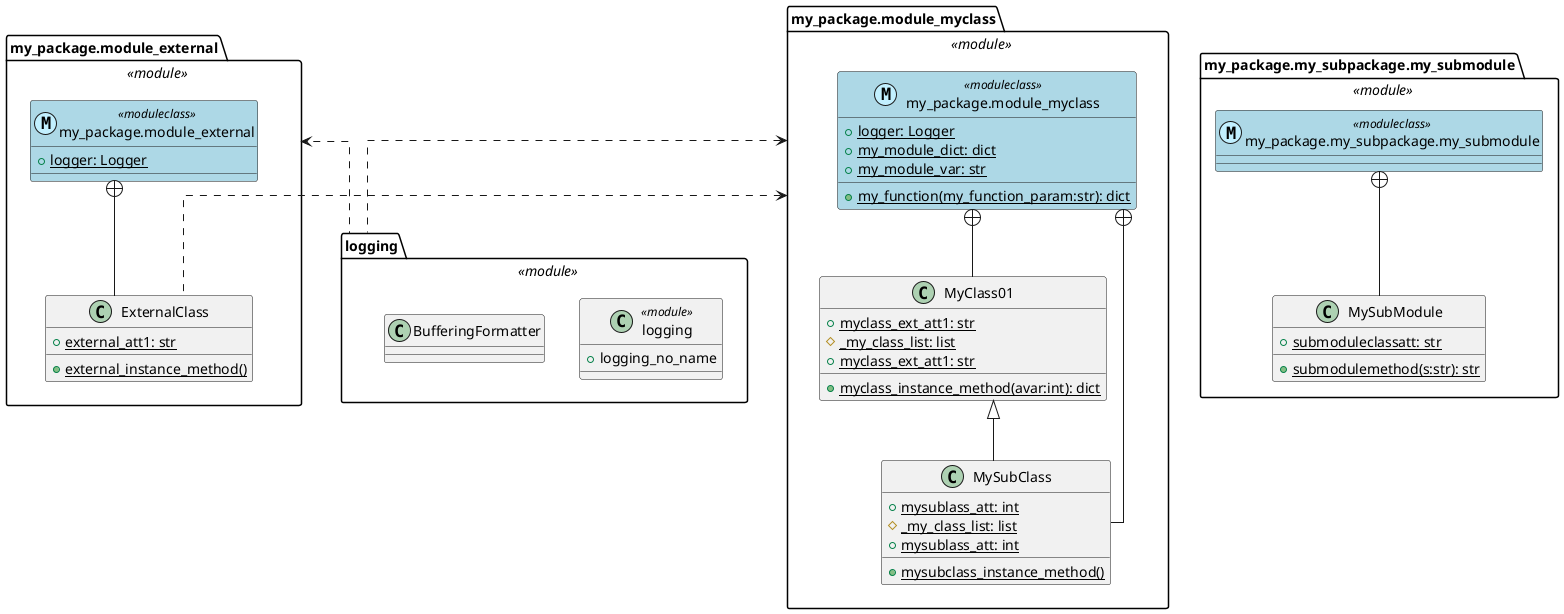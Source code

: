 @startuml
set namespaceSeparator none
skinparam linetype ortho
'skinparam linetype polyline
<style>
.moduleclass { BackgroundColor LightBlue }
</style>

'### MODULES
package "my_package.module_external" as 69a1ade40fa5357b6c722c5af2e29388 <<module>> {
class "my_package.module_external" as e4c16c1e9712dfc1ec759b255265e821 << (M,APPLICATION) moduleclass >> {
{field} {static} +logger: Logger
}
class "ExternalClass" as 2833e8af5a195cc59b300bccaacdd18e {
{field} {static} +external_att1: str
{method} {static} +external_instance_method()
}
}
e4c16c1e9712dfc1ec759b255265e821 +-- 2833e8af5a195cc59b300bccaacdd18e

package "my_package.module_myclass" as b26ce2cc084f9bdc080f310ad4668cb9 <<module>> {
class "my_package.module_myclass" as 3c547bbf933e560be75f78a175f9dc23 << (M,APPLICATION) moduleclass >> {
{field} {static} +logger: Logger
{field} {static} +my_module_dict: dict
{field} {static} +my_module_var: str
{method} {static} +my_function(my_function_param:str): dict
}
class "MyClass01" as 6573b34ebd9e018f0eddd2d587978665 {
{field} {static} +myclass_ext_att1: str
{field} {static} #_my_class_list: list
{field} {static} +myclass_ext_att1: str
{method} {static} +myclass_instance_method(avar:int): dict
}
class "MySubClass" as d04a4695b600acce3b4095238365788e {
{field} {static} +mysublass_att: int
{field} {static} #_my_class_list: list
{field} {static} +mysublass_att: int
{method} {static} +mysubclass_instance_method()
}
}
3c547bbf933e560be75f78a175f9dc23 +-- 6573b34ebd9e018f0eddd2d587978665
3c547bbf933e560be75f78a175f9dc23 +-- d04a4695b600acce3b4095238365788e

package "my_package.my_subpackage.my_submodule" as f8cd9d115433f0b13b762cbfb210b01f <<module>> {
class "my_package.my_subpackage.my_submodule" as fa53c87d5669f64cbd78021ded302549 << (M,APPLICATION) moduleclass >> {

}
class "MySubModule" as 924a8b30353d5c3e5017ef5ca880c277 {
{field} {static} +submoduleclassatt: str
{method} {static} +submodulemethod(s:str): str
}
}
fa53c87d5669f64cbd78021ded302549 +-- 924a8b30353d5c3e5017ef5ca880c277


'### RELATED OBJECTS
package "logging" as f1e28416100e498a3c1aeb9ed885ddd7 <<module>> {
class "logging" <<module>> {
{field} +logging_no_name
}
class "BufferingFormatter" as e6551ef1aa99ef99745772285f33a086
}

'### RELATIONS
'# RELATION (0) [module-imports-module]: my_package.module_external - logging:logging:logging
69a1ade40fa5357b6c722c5af2e29388 <.. f1e28416100e498a3c1aeb9ed885ddd7
'# RELATION (4) [module-imports-module]: my_package.module_myclass - logging:logging:logging
b26ce2cc084f9bdc080f310ad4668cb9 <.. f1e28416100e498a3c1aeb9ed885ddd7
'# RELATION (3) [module-imports-class]: my_package.module_myclass - my_package:my_package.module_external:ExternalClass
b26ce2cc084f9bdc080f310ad4668cb9 <.. 2833e8af5a195cc59b300bccaacdd18e
'# RELATION (5) [None-inherits-class]: my_package:my_package.module_myclass:MyClass01 - my_package:my_package.module_myclass:MySubClass
6573b34ebd9e018f0eddd2d587978665 <|-- d04a4695b600acce3b4095238365788e
hide <<moduleclass>> stereotype
@enduml